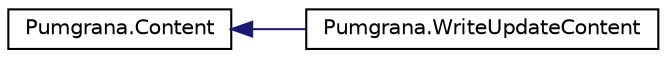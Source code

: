 digraph "Graphe hiérarchique des classes"
{
  edge [fontname="Helvetica",fontsize="10",labelfontname="Helvetica",labelfontsize="10"];
  node [fontname="Helvetica",fontsize="10",shape=record];
  rankdir="LR";
  Node1 [label="Pumgrana.Content",height=0.2,width=0.4,color="black", fillcolor="white", style="filled",URL="$class_pumgrana_1_1_content.html"];
  Node1 -> Node2 [dir="back",color="midnightblue",fontsize="10",style="solid",fontname="Helvetica"];
  Node2 [label="Pumgrana.WriteUpdateContent",height=0.2,width=0.4,color="black", fillcolor="white", style="filled",URL="$class_pumgrana_1_1_write_update_content.html"];
}
